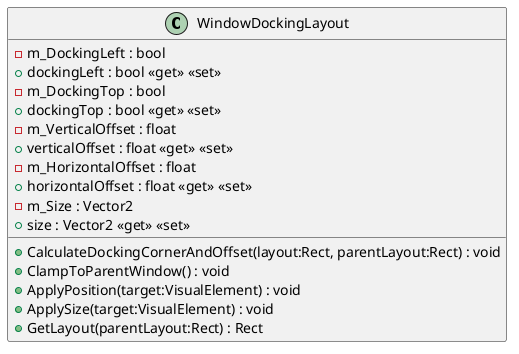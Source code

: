 @startuml
class WindowDockingLayout {
    - m_DockingLeft : bool
    + dockingLeft : bool <<get>> <<set>>
    - m_DockingTop : bool
    + dockingTop : bool <<get>> <<set>>
    - m_VerticalOffset : float
    + verticalOffset : float <<get>> <<set>>
    - m_HorizontalOffset : float
    + horizontalOffset : float <<get>> <<set>>
    - m_Size : Vector2
    + size : Vector2 <<get>> <<set>>
    + CalculateDockingCornerAndOffset(layout:Rect, parentLayout:Rect) : void
    + ClampToParentWindow() : void
    + ApplyPosition(target:VisualElement) : void
    + ApplySize(target:VisualElement) : void
    + GetLayout(parentLayout:Rect) : Rect
}
@enduml
